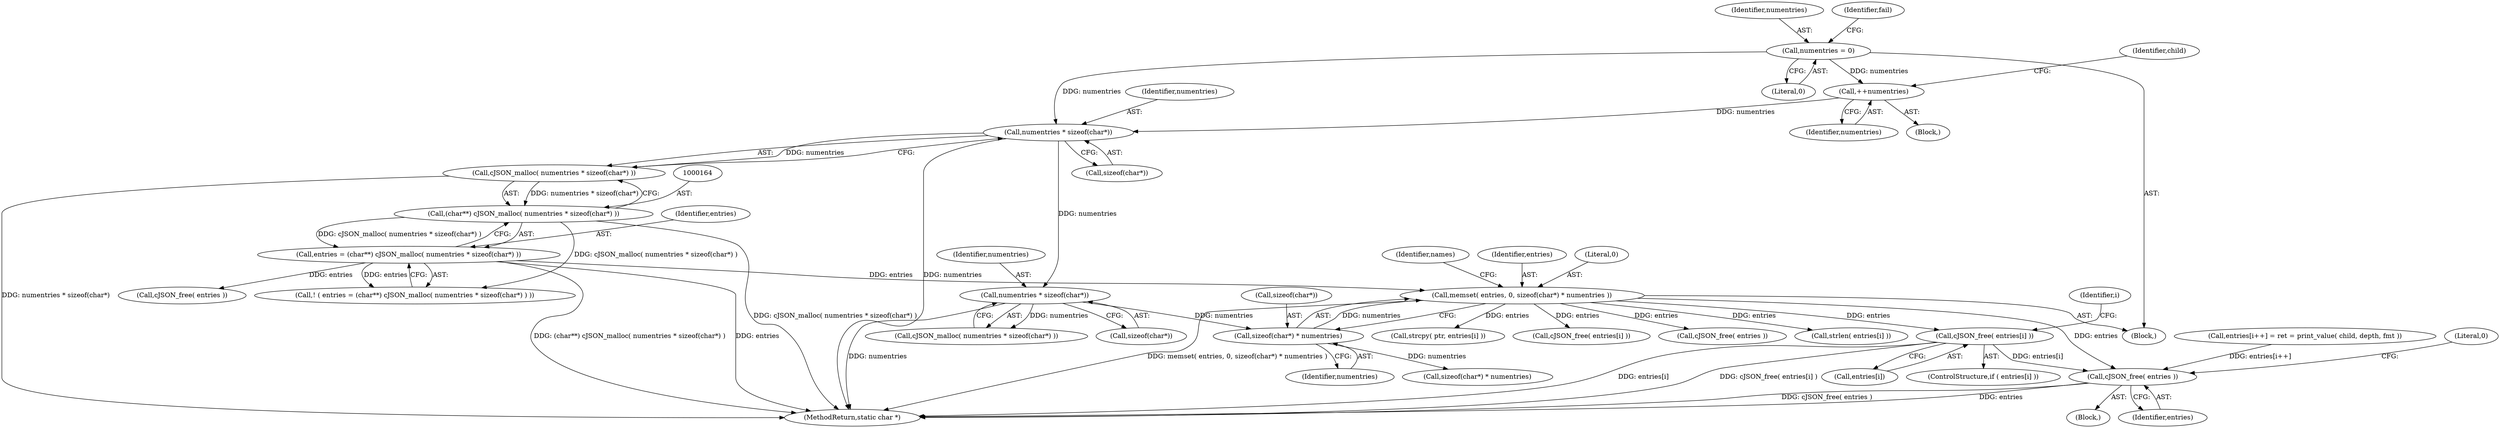 digraph "1_iperf_91f2fa59e8ed80dfbf400add0164ee0e508e412a_42@array" {
"1000308" [label="(Call,cJSON_free( entries[i] ))"];
"1000188" [label="(Call,memset( entries, 0, sizeof(char*) * numentries ))"];
"1000161" [label="(Call,entries = (char**) cJSON_malloc( numentries * sizeof(char*) ))"];
"1000163" [label="(Call,(char**) cJSON_malloc( numentries * sizeof(char*) ))"];
"1000165" [label="(Call,cJSON_malloc( numentries * sizeof(char*) ))"];
"1000166" [label="(Call,numentries * sizeof(char*))"];
"1000152" [label="(Call,++numentries)"];
"1000142" [label="(Call,numentries = 0)"];
"1000191" [label="(Call,sizeof(char*) * numentries)"];
"1000179" [label="(Call,numentries * sizeof(char*))"];
"1000314" [label="(Call,cJSON_free( entries ))"];
"1000285" [label="(Block,)"];
"1000166" [label="(Call,numentries * sizeof(char*))"];
"1000387" [label="(Call,strcpy( ptr, entries[i] ))"];
"1000188" [label="(Call,memset( entries, 0, sizeof(char*) * numentries ))"];
"1000198" [label="(Call,sizeof(char*) * numentries)"];
"1000196" [label="(Identifier,names)"];
"1000315" [label="(Identifier,entries)"];
"1000462" [label="(MethodReturn,static char *)"];
"1000314" [label="(Call,cJSON_free( entries ))"];
"1000191" [label="(Call,sizeof(char*) * numentries)"];
"1000151" [label="(Block,)"];
"1000294" [label="(Identifier,i)"];
"1000424" [label="(Call,cJSON_free( entries[i] ))"];
"1000143" [label="(Identifier,numentries)"];
"1000194" [label="(Identifier,numentries)"];
"1000167" [label="(Identifier,numentries)"];
"1000180" [label="(Identifier,numentries)"];
"1000155" [label="(Identifier,child)"];
"1000165" [label="(Call,cJSON_malloc( numentries * sizeof(char*) ))"];
"1000110" [label="(Block,)"];
"1000189" [label="(Identifier,entries)"];
"1000190" [label="(Literal,0)"];
"1000161" [label="(Call,entries = (char**) cJSON_malloc( numentries * sizeof(char*) ))"];
"1000184" [label="(Call,cJSON_free( entries ))"];
"1000142" [label="(Call,numentries = 0)"];
"1000309" [label="(Call,entries[i])"];
"1000160" [label="(Call,! ( entries = (char**) cJSON_malloc( numentries * sizeof(char*) ) ))"];
"1000308" [label="(Call,cJSON_free( entries[i] ))"];
"1000147" [label="(Identifier,fail)"];
"1000153" [label="(Identifier,numentries)"];
"1000178" [label="(Call,cJSON_malloc( numentries * sizeof(char*) ))"];
"1000162" [label="(Identifier,entries)"];
"1000304" [label="(ControlStructure,if ( entries[i] ))"];
"1000168" [label="(Call,sizeof(char*))"];
"1000163" [label="(Call,(char**) cJSON_malloc( numentries * sizeof(char*) ))"];
"1000179" [label="(Call,numentries * sizeof(char*))"];
"1000430" [label="(Call,cJSON_free( entries ))"];
"1000192" [label="(Call,sizeof(char*))"];
"1000152" [label="(Call,++numentries)"];
"1000317" [label="(Literal,0)"];
"1000394" [label="(Call,strlen( entries[i] ))"];
"1000181" [label="(Call,sizeof(char*))"];
"1000227" [label="(Call,entries[i++] = ret = print_value( child, depth, fmt ))"];
"1000144" [label="(Literal,0)"];
"1000308" -> "1000304"  [label="AST: "];
"1000308" -> "1000309"  [label="CFG: "];
"1000309" -> "1000308"  [label="AST: "];
"1000294" -> "1000308"  [label="CFG: "];
"1000308" -> "1000462"  [label="DDG: entries[i]"];
"1000308" -> "1000462"  [label="DDG: cJSON_free( entries[i] )"];
"1000188" -> "1000308"  [label="DDG: entries"];
"1000308" -> "1000314"  [label="DDG: entries[i]"];
"1000188" -> "1000110"  [label="AST: "];
"1000188" -> "1000191"  [label="CFG: "];
"1000189" -> "1000188"  [label="AST: "];
"1000190" -> "1000188"  [label="AST: "];
"1000191" -> "1000188"  [label="AST: "];
"1000196" -> "1000188"  [label="CFG: "];
"1000188" -> "1000462"  [label="DDG: memset( entries, 0, sizeof(char*) * numentries )"];
"1000161" -> "1000188"  [label="DDG: entries"];
"1000191" -> "1000188"  [label="DDG: numentries"];
"1000188" -> "1000314"  [label="DDG: entries"];
"1000188" -> "1000387"  [label="DDG: entries"];
"1000188" -> "1000394"  [label="DDG: entries"];
"1000188" -> "1000424"  [label="DDG: entries"];
"1000188" -> "1000430"  [label="DDG: entries"];
"1000161" -> "1000160"  [label="AST: "];
"1000161" -> "1000163"  [label="CFG: "];
"1000162" -> "1000161"  [label="AST: "];
"1000163" -> "1000161"  [label="AST: "];
"1000160" -> "1000161"  [label="CFG: "];
"1000161" -> "1000462"  [label="DDG: (char**) cJSON_malloc( numentries * sizeof(char*) )"];
"1000161" -> "1000462"  [label="DDG: entries"];
"1000161" -> "1000160"  [label="DDG: entries"];
"1000163" -> "1000161"  [label="DDG: cJSON_malloc( numentries * sizeof(char*) )"];
"1000161" -> "1000184"  [label="DDG: entries"];
"1000163" -> "1000165"  [label="CFG: "];
"1000164" -> "1000163"  [label="AST: "];
"1000165" -> "1000163"  [label="AST: "];
"1000163" -> "1000462"  [label="DDG: cJSON_malloc( numentries * sizeof(char*) )"];
"1000163" -> "1000160"  [label="DDG: cJSON_malloc( numentries * sizeof(char*) )"];
"1000165" -> "1000163"  [label="DDG: numentries * sizeof(char*)"];
"1000165" -> "1000166"  [label="CFG: "];
"1000166" -> "1000165"  [label="AST: "];
"1000165" -> "1000462"  [label="DDG: numentries * sizeof(char*)"];
"1000166" -> "1000165"  [label="DDG: numentries"];
"1000166" -> "1000168"  [label="CFG: "];
"1000167" -> "1000166"  [label="AST: "];
"1000168" -> "1000166"  [label="AST: "];
"1000166" -> "1000462"  [label="DDG: numentries"];
"1000152" -> "1000166"  [label="DDG: numentries"];
"1000142" -> "1000166"  [label="DDG: numentries"];
"1000166" -> "1000179"  [label="DDG: numentries"];
"1000152" -> "1000151"  [label="AST: "];
"1000152" -> "1000153"  [label="CFG: "];
"1000153" -> "1000152"  [label="AST: "];
"1000155" -> "1000152"  [label="CFG: "];
"1000142" -> "1000152"  [label="DDG: numentries"];
"1000142" -> "1000110"  [label="AST: "];
"1000142" -> "1000144"  [label="CFG: "];
"1000143" -> "1000142"  [label="AST: "];
"1000144" -> "1000142"  [label="AST: "];
"1000147" -> "1000142"  [label="CFG: "];
"1000191" -> "1000194"  [label="CFG: "];
"1000192" -> "1000191"  [label="AST: "];
"1000194" -> "1000191"  [label="AST: "];
"1000179" -> "1000191"  [label="DDG: numentries"];
"1000191" -> "1000198"  [label="DDG: numentries"];
"1000179" -> "1000178"  [label="AST: "];
"1000179" -> "1000181"  [label="CFG: "];
"1000180" -> "1000179"  [label="AST: "];
"1000181" -> "1000179"  [label="AST: "];
"1000178" -> "1000179"  [label="CFG: "];
"1000179" -> "1000462"  [label="DDG: numentries"];
"1000179" -> "1000178"  [label="DDG: numentries"];
"1000314" -> "1000285"  [label="AST: "];
"1000314" -> "1000315"  [label="CFG: "];
"1000315" -> "1000314"  [label="AST: "];
"1000317" -> "1000314"  [label="CFG: "];
"1000314" -> "1000462"  [label="DDG: entries"];
"1000314" -> "1000462"  [label="DDG: cJSON_free( entries )"];
"1000227" -> "1000314"  [label="DDG: entries[i++]"];
}
